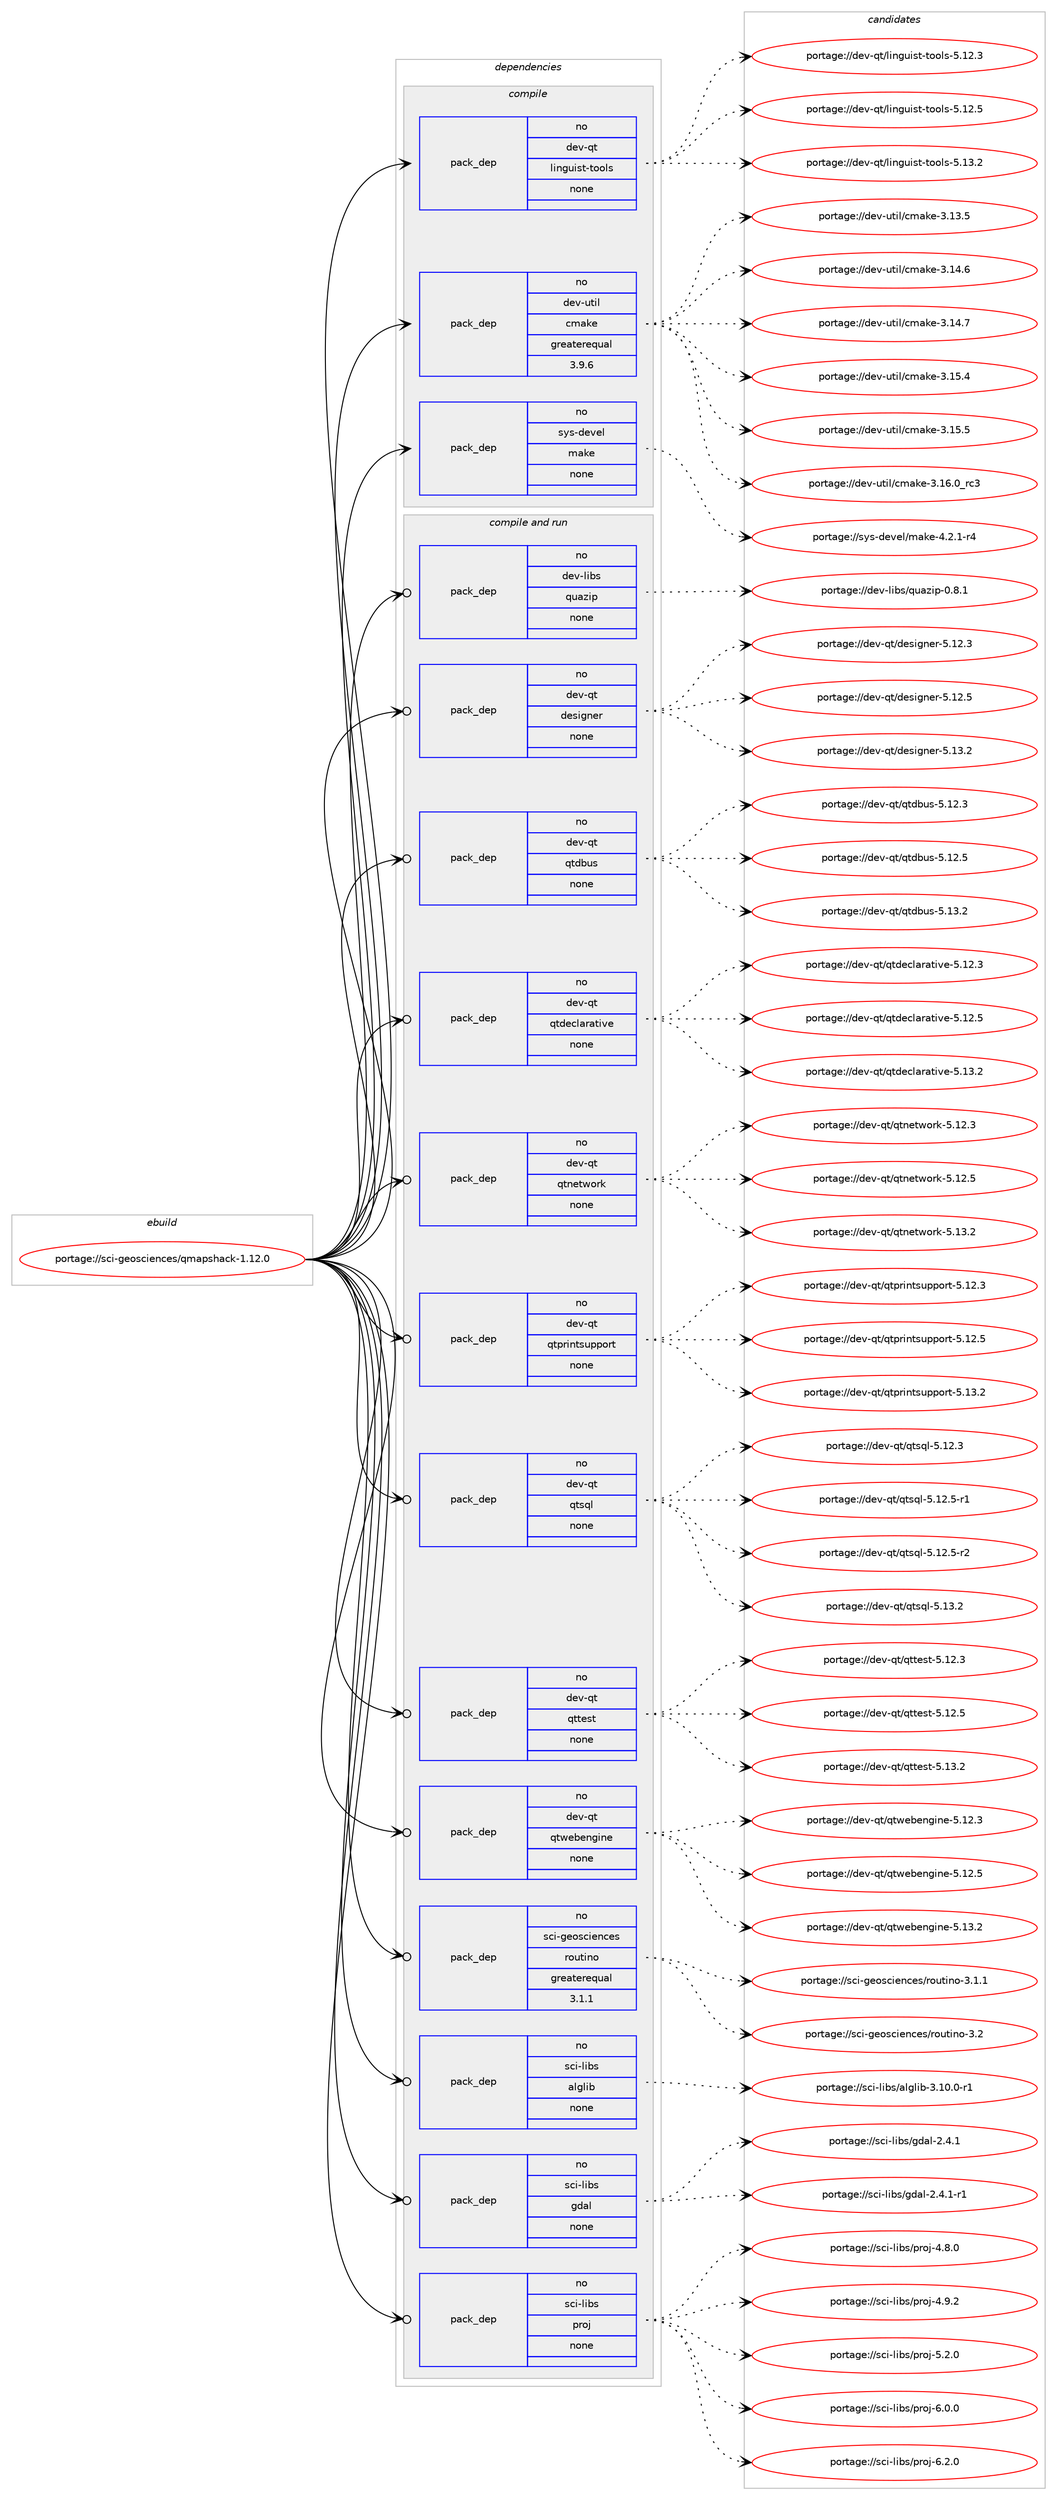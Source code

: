digraph prolog {

# *************
# Graph options
# *************

newrank=true;
concentrate=true;
compound=true;
graph [rankdir=LR,fontname=Helvetica,fontsize=10,ranksep=1.5];#, ranksep=2.5, nodesep=0.2];
edge  [arrowhead=vee];
node  [fontname=Helvetica,fontsize=10];

# **********
# The ebuild
# **********

subgraph cluster_leftcol {
color=gray;
rank=same;
label=<<i>ebuild</i>>;
id [label="portage://sci-geosciences/qmapshack-1.12.0", color=red, width=4, href="../sci-geosciences/qmapshack-1.12.0.svg"];
}

# ****************
# The dependencies
# ****************

subgraph cluster_midcol {
color=gray;
label=<<i>dependencies</i>>;
subgraph cluster_compile {
fillcolor="#eeeeee";
style=filled;
label=<<i>compile</i>>;
subgraph pack285529 {
dependency388110 [label=<<TABLE BORDER="0" CELLBORDER="1" CELLSPACING="0" CELLPADDING="4" WIDTH="220"><TR><TD ROWSPAN="6" CELLPADDING="30">pack_dep</TD></TR><TR><TD WIDTH="110">no</TD></TR><TR><TD>dev-qt</TD></TR><TR><TD>linguist-tools</TD></TR><TR><TD>none</TD></TR><TR><TD></TD></TR></TABLE>>, shape=none, color=blue];
}
id:e -> dependency388110:w [weight=20,style="solid",arrowhead="vee"];
subgraph pack285530 {
dependency388111 [label=<<TABLE BORDER="0" CELLBORDER="1" CELLSPACING="0" CELLPADDING="4" WIDTH="220"><TR><TD ROWSPAN="6" CELLPADDING="30">pack_dep</TD></TR><TR><TD WIDTH="110">no</TD></TR><TR><TD>dev-util</TD></TR><TR><TD>cmake</TD></TR><TR><TD>greaterequal</TD></TR><TR><TD>3.9.6</TD></TR></TABLE>>, shape=none, color=blue];
}
id:e -> dependency388111:w [weight=20,style="solid",arrowhead="vee"];
subgraph pack285531 {
dependency388112 [label=<<TABLE BORDER="0" CELLBORDER="1" CELLSPACING="0" CELLPADDING="4" WIDTH="220"><TR><TD ROWSPAN="6" CELLPADDING="30">pack_dep</TD></TR><TR><TD WIDTH="110">no</TD></TR><TR><TD>sys-devel</TD></TR><TR><TD>make</TD></TR><TR><TD>none</TD></TR><TR><TD></TD></TR></TABLE>>, shape=none, color=blue];
}
id:e -> dependency388112:w [weight=20,style="solid",arrowhead="vee"];
}
subgraph cluster_compileandrun {
fillcolor="#eeeeee";
style=filled;
label=<<i>compile and run</i>>;
subgraph pack285532 {
dependency388113 [label=<<TABLE BORDER="0" CELLBORDER="1" CELLSPACING="0" CELLPADDING="4" WIDTH="220"><TR><TD ROWSPAN="6" CELLPADDING="30">pack_dep</TD></TR><TR><TD WIDTH="110">no</TD></TR><TR><TD>dev-libs</TD></TR><TR><TD>quazip</TD></TR><TR><TD>none</TD></TR><TR><TD></TD></TR></TABLE>>, shape=none, color=blue];
}
id:e -> dependency388113:w [weight=20,style="solid",arrowhead="odotvee"];
subgraph pack285533 {
dependency388114 [label=<<TABLE BORDER="0" CELLBORDER="1" CELLSPACING="0" CELLPADDING="4" WIDTH="220"><TR><TD ROWSPAN="6" CELLPADDING="30">pack_dep</TD></TR><TR><TD WIDTH="110">no</TD></TR><TR><TD>dev-qt</TD></TR><TR><TD>designer</TD></TR><TR><TD>none</TD></TR><TR><TD></TD></TR></TABLE>>, shape=none, color=blue];
}
id:e -> dependency388114:w [weight=20,style="solid",arrowhead="odotvee"];
subgraph pack285534 {
dependency388115 [label=<<TABLE BORDER="0" CELLBORDER="1" CELLSPACING="0" CELLPADDING="4" WIDTH="220"><TR><TD ROWSPAN="6" CELLPADDING="30">pack_dep</TD></TR><TR><TD WIDTH="110">no</TD></TR><TR><TD>dev-qt</TD></TR><TR><TD>qtdbus</TD></TR><TR><TD>none</TD></TR><TR><TD></TD></TR></TABLE>>, shape=none, color=blue];
}
id:e -> dependency388115:w [weight=20,style="solid",arrowhead="odotvee"];
subgraph pack285535 {
dependency388116 [label=<<TABLE BORDER="0" CELLBORDER="1" CELLSPACING="0" CELLPADDING="4" WIDTH="220"><TR><TD ROWSPAN="6" CELLPADDING="30">pack_dep</TD></TR><TR><TD WIDTH="110">no</TD></TR><TR><TD>dev-qt</TD></TR><TR><TD>qtdeclarative</TD></TR><TR><TD>none</TD></TR><TR><TD></TD></TR></TABLE>>, shape=none, color=blue];
}
id:e -> dependency388116:w [weight=20,style="solid",arrowhead="odotvee"];
subgraph pack285536 {
dependency388117 [label=<<TABLE BORDER="0" CELLBORDER="1" CELLSPACING="0" CELLPADDING="4" WIDTH="220"><TR><TD ROWSPAN="6" CELLPADDING="30">pack_dep</TD></TR><TR><TD WIDTH="110">no</TD></TR><TR><TD>dev-qt</TD></TR><TR><TD>qtnetwork</TD></TR><TR><TD>none</TD></TR><TR><TD></TD></TR></TABLE>>, shape=none, color=blue];
}
id:e -> dependency388117:w [weight=20,style="solid",arrowhead="odotvee"];
subgraph pack285537 {
dependency388118 [label=<<TABLE BORDER="0" CELLBORDER="1" CELLSPACING="0" CELLPADDING="4" WIDTH="220"><TR><TD ROWSPAN="6" CELLPADDING="30">pack_dep</TD></TR><TR><TD WIDTH="110">no</TD></TR><TR><TD>dev-qt</TD></TR><TR><TD>qtprintsupport</TD></TR><TR><TD>none</TD></TR><TR><TD></TD></TR></TABLE>>, shape=none, color=blue];
}
id:e -> dependency388118:w [weight=20,style="solid",arrowhead="odotvee"];
subgraph pack285538 {
dependency388119 [label=<<TABLE BORDER="0" CELLBORDER="1" CELLSPACING="0" CELLPADDING="4" WIDTH="220"><TR><TD ROWSPAN="6" CELLPADDING="30">pack_dep</TD></TR><TR><TD WIDTH="110">no</TD></TR><TR><TD>dev-qt</TD></TR><TR><TD>qtsql</TD></TR><TR><TD>none</TD></TR><TR><TD></TD></TR></TABLE>>, shape=none, color=blue];
}
id:e -> dependency388119:w [weight=20,style="solid",arrowhead="odotvee"];
subgraph pack285539 {
dependency388120 [label=<<TABLE BORDER="0" CELLBORDER="1" CELLSPACING="0" CELLPADDING="4" WIDTH="220"><TR><TD ROWSPAN="6" CELLPADDING="30">pack_dep</TD></TR><TR><TD WIDTH="110">no</TD></TR><TR><TD>dev-qt</TD></TR><TR><TD>qttest</TD></TR><TR><TD>none</TD></TR><TR><TD></TD></TR></TABLE>>, shape=none, color=blue];
}
id:e -> dependency388120:w [weight=20,style="solid",arrowhead="odotvee"];
subgraph pack285540 {
dependency388121 [label=<<TABLE BORDER="0" CELLBORDER="1" CELLSPACING="0" CELLPADDING="4" WIDTH="220"><TR><TD ROWSPAN="6" CELLPADDING="30">pack_dep</TD></TR><TR><TD WIDTH="110">no</TD></TR><TR><TD>dev-qt</TD></TR><TR><TD>qtwebengine</TD></TR><TR><TD>none</TD></TR><TR><TD></TD></TR></TABLE>>, shape=none, color=blue];
}
id:e -> dependency388121:w [weight=20,style="solid",arrowhead="odotvee"];
subgraph pack285541 {
dependency388122 [label=<<TABLE BORDER="0" CELLBORDER="1" CELLSPACING="0" CELLPADDING="4" WIDTH="220"><TR><TD ROWSPAN="6" CELLPADDING="30">pack_dep</TD></TR><TR><TD WIDTH="110">no</TD></TR><TR><TD>sci-geosciences</TD></TR><TR><TD>routino</TD></TR><TR><TD>greaterequal</TD></TR><TR><TD>3.1.1</TD></TR></TABLE>>, shape=none, color=blue];
}
id:e -> dependency388122:w [weight=20,style="solid",arrowhead="odotvee"];
subgraph pack285542 {
dependency388123 [label=<<TABLE BORDER="0" CELLBORDER="1" CELLSPACING="0" CELLPADDING="4" WIDTH="220"><TR><TD ROWSPAN="6" CELLPADDING="30">pack_dep</TD></TR><TR><TD WIDTH="110">no</TD></TR><TR><TD>sci-libs</TD></TR><TR><TD>alglib</TD></TR><TR><TD>none</TD></TR><TR><TD></TD></TR></TABLE>>, shape=none, color=blue];
}
id:e -> dependency388123:w [weight=20,style="solid",arrowhead="odotvee"];
subgraph pack285543 {
dependency388124 [label=<<TABLE BORDER="0" CELLBORDER="1" CELLSPACING="0" CELLPADDING="4" WIDTH="220"><TR><TD ROWSPAN="6" CELLPADDING="30">pack_dep</TD></TR><TR><TD WIDTH="110">no</TD></TR><TR><TD>sci-libs</TD></TR><TR><TD>gdal</TD></TR><TR><TD>none</TD></TR><TR><TD></TD></TR></TABLE>>, shape=none, color=blue];
}
id:e -> dependency388124:w [weight=20,style="solid",arrowhead="odotvee"];
subgraph pack285544 {
dependency388125 [label=<<TABLE BORDER="0" CELLBORDER="1" CELLSPACING="0" CELLPADDING="4" WIDTH="220"><TR><TD ROWSPAN="6" CELLPADDING="30">pack_dep</TD></TR><TR><TD WIDTH="110">no</TD></TR><TR><TD>sci-libs</TD></TR><TR><TD>proj</TD></TR><TR><TD>none</TD></TR><TR><TD></TD></TR></TABLE>>, shape=none, color=blue];
}
id:e -> dependency388125:w [weight=20,style="solid",arrowhead="odotvee"];
}
subgraph cluster_run {
fillcolor="#eeeeee";
style=filled;
label=<<i>run</i>>;
}
}

# **************
# The candidates
# **************

subgraph cluster_choices {
rank=same;
color=gray;
label=<<i>candidates</i>>;

subgraph choice285529 {
color=black;
nodesep=1;
choiceportage10010111845113116471081051101031171051151164511611111110811545534649504651 [label="portage://dev-qt/linguist-tools-5.12.3", color=red, width=4,href="../dev-qt/linguist-tools-5.12.3.svg"];
choiceportage10010111845113116471081051101031171051151164511611111110811545534649504653 [label="portage://dev-qt/linguist-tools-5.12.5", color=red, width=4,href="../dev-qt/linguist-tools-5.12.5.svg"];
choiceportage10010111845113116471081051101031171051151164511611111110811545534649514650 [label="portage://dev-qt/linguist-tools-5.13.2", color=red, width=4,href="../dev-qt/linguist-tools-5.13.2.svg"];
dependency388110:e -> choiceportage10010111845113116471081051101031171051151164511611111110811545534649504651:w [style=dotted,weight="100"];
dependency388110:e -> choiceportage10010111845113116471081051101031171051151164511611111110811545534649504653:w [style=dotted,weight="100"];
dependency388110:e -> choiceportage10010111845113116471081051101031171051151164511611111110811545534649514650:w [style=dotted,weight="100"];
}
subgraph choice285530 {
color=black;
nodesep=1;
choiceportage1001011184511711610510847991099710710145514649514653 [label="portage://dev-util/cmake-3.13.5", color=red, width=4,href="../dev-util/cmake-3.13.5.svg"];
choiceportage1001011184511711610510847991099710710145514649524654 [label="portage://dev-util/cmake-3.14.6", color=red, width=4,href="../dev-util/cmake-3.14.6.svg"];
choiceportage1001011184511711610510847991099710710145514649524655 [label="portage://dev-util/cmake-3.14.7", color=red, width=4,href="../dev-util/cmake-3.14.7.svg"];
choiceportage1001011184511711610510847991099710710145514649534652 [label="portage://dev-util/cmake-3.15.4", color=red, width=4,href="../dev-util/cmake-3.15.4.svg"];
choiceportage1001011184511711610510847991099710710145514649534653 [label="portage://dev-util/cmake-3.15.5", color=red, width=4,href="../dev-util/cmake-3.15.5.svg"];
choiceportage1001011184511711610510847991099710710145514649544648951149951 [label="portage://dev-util/cmake-3.16.0_rc3", color=red, width=4,href="../dev-util/cmake-3.16.0_rc3.svg"];
dependency388111:e -> choiceportage1001011184511711610510847991099710710145514649514653:w [style=dotted,weight="100"];
dependency388111:e -> choiceportage1001011184511711610510847991099710710145514649524654:w [style=dotted,weight="100"];
dependency388111:e -> choiceportage1001011184511711610510847991099710710145514649524655:w [style=dotted,weight="100"];
dependency388111:e -> choiceportage1001011184511711610510847991099710710145514649534652:w [style=dotted,weight="100"];
dependency388111:e -> choiceportage1001011184511711610510847991099710710145514649534653:w [style=dotted,weight="100"];
dependency388111:e -> choiceportage1001011184511711610510847991099710710145514649544648951149951:w [style=dotted,weight="100"];
}
subgraph choice285531 {
color=black;
nodesep=1;
choiceportage1151211154510010111810110847109971071014552465046494511452 [label="portage://sys-devel/make-4.2.1-r4", color=red, width=4,href="../sys-devel/make-4.2.1-r4.svg"];
dependency388112:e -> choiceportage1151211154510010111810110847109971071014552465046494511452:w [style=dotted,weight="100"];
}
subgraph choice285532 {
color=black;
nodesep=1;
choiceportage10010111845108105981154711311797122105112454846564649 [label="portage://dev-libs/quazip-0.8.1", color=red, width=4,href="../dev-libs/quazip-0.8.1.svg"];
dependency388113:e -> choiceportage10010111845108105981154711311797122105112454846564649:w [style=dotted,weight="100"];
}
subgraph choice285533 {
color=black;
nodesep=1;
choiceportage100101118451131164710010111510510311010111445534649504651 [label="portage://dev-qt/designer-5.12.3", color=red, width=4,href="../dev-qt/designer-5.12.3.svg"];
choiceportage100101118451131164710010111510510311010111445534649504653 [label="portage://dev-qt/designer-5.12.5", color=red, width=4,href="../dev-qt/designer-5.12.5.svg"];
choiceportage100101118451131164710010111510510311010111445534649514650 [label="portage://dev-qt/designer-5.13.2", color=red, width=4,href="../dev-qt/designer-5.13.2.svg"];
dependency388114:e -> choiceportage100101118451131164710010111510510311010111445534649504651:w [style=dotted,weight="100"];
dependency388114:e -> choiceportage100101118451131164710010111510510311010111445534649504653:w [style=dotted,weight="100"];
dependency388114:e -> choiceportage100101118451131164710010111510510311010111445534649514650:w [style=dotted,weight="100"];
}
subgraph choice285534 {
color=black;
nodesep=1;
choiceportage10010111845113116471131161009811711545534649504651 [label="portage://dev-qt/qtdbus-5.12.3", color=red, width=4,href="../dev-qt/qtdbus-5.12.3.svg"];
choiceportage10010111845113116471131161009811711545534649504653 [label="portage://dev-qt/qtdbus-5.12.5", color=red, width=4,href="../dev-qt/qtdbus-5.12.5.svg"];
choiceportage10010111845113116471131161009811711545534649514650 [label="portage://dev-qt/qtdbus-5.13.2", color=red, width=4,href="../dev-qt/qtdbus-5.13.2.svg"];
dependency388115:e -> choiceportage10010111845113116471131161009811711545534649504651:w [style=dotted,weight="100"];
dependency388115:e -> choiceportage10010111845113116471131161009811711545534649504653:w [style=dotted,weight="100"];
dependency388115:e -> choiceportage10010111845113116471131161009811711545534649514650:w [style=dotted,weight="100"];
}
subgraph choice285535 {
color=black;
nodesep=1;
choiceportage100101118451131164711311610010199108971149711610511810145534649504651 [label="portage://dev-qt/qtdeclarative-5.12.3", color=red, width=4,href="../dev-qt/qtdeclarative-5.12.3.svg"];
choiceportage100101118451131164711311610010199108971149711610511810145534649504653 [label="portage://dev-qt/qtdeclarative-5.12.5", color=red, width=4,href="../dev-qt/qtdeclarative-5.12.5.svg"];
choiceportage100101118451131164711311610010199108971149711610511810145534649514650 [label="portage://dev-qt/qtdeclarative-5.13.2", color=red, width=4,href="../dev-qt/qtdeclarative-5.13.2.svg"];
dependency388116:e -> choiceportage100101118451131164711311610010199108971149711610511810145534649504651:w [style=dotted,weight="100"];
dependency388116:e -> choiceportage100101118451131164711311610010199108971149711610511810145534649504653:w [style=dotted,weight="100"];
dependency388116:e -> choiceportage100101118451131164711311610010199108971149711610511810145534649514650:w [style=dotted,weight="100"];
}
subgraph choice285536 {
color=black;
nodesep=1;
choiceportage100101118451131164711311611010111611911111410745534649504651 [label="portage://dev-qt/qtnetwork-5.12.3", color=red, width=4,href="../dev-qt/qtnetwork-5.12.3.svg"];
choiceportage100101118451131164711311611010111611911111410745534649504653 [label="portage://dev-qt/qtnetwork-5.12.5", color=red, width=4,href="../dev-qt/qtnetwork-5.12.5.svg"];
choiceportage100101118451131164711311611010111611911111410745534649514650 [label="portage://dev-qt/qtnetwork-5.13.2", color=red, width=4,href="../dev-qt/qtnetwork-5.13.2.svg"];
dependency388117:e -> choiceportage100101118451131164711311611010111611911111410745534649504651:w [style=dotted,weight="100"];
dependency388117:e -> choiceportage100101118451131164711311611010111611911111410745534649504653:w [style=dotted,weight="100"];
dependency388117:e -> choiceportage100101118451131164711311611010111611911111410745534649514650:w [style=dotted,weight="100"];
}
subgraph choice285537 {
color=black;
nodesep=1;
choiceportage100101118451131164711311611211410511011611511711211211111411645534649504651 [label="portage://dev-qt/qtprintsupport-5.12.3", color=red, width=4,href="../dev-qt/qtprintsupport-5.12.3.svg"];
choiceportage100101118451131164711311611211410511011611511711211211111411645534649504653 [label="portage://dev-qt/qtprintsupport-5.12.5", color=red, width=4,href="../dev-qt/qtprintsupport-5.12.5.svg"];
choiceportage100101118451131164711311611211410511011611511711211211111411645534649514650 [label="portage://dev-qt/qtprintsupport-5.13.2", color=red, width=4,href="../dev-qt/qtprintsupport-5.13.2.svg"];
dependency388118:e -> choiceportage100101118451131164711311611211410511011611511711211211111411645534649504651:w [style=dotted,weight="100"];
dependency388118:e -> choiceportage100101118451131164711311611211410511011611511711211211111411645534649504653:w [style=dotted,weight="100"];
dependency388118:e -> choiceportage100101118451131164711311611211410511011611511711211211111411645534649514650:w [style=dotted,weight="100"];
}
subgraph choice285538 {
color=black;
nodesep=1;
choiceportage100101118451131164711311611511310845534649504651 [label="portage://dev-qt/qtsql-5.12.3", color=red, width=4,href="../dev-qt/qtsql-5.12.3.svg"];
choiceportage1001011184511311647113116115113108455346495046534511449 [label="portage://dev-qt/qtsql-5.12.5-r1", color=red, width=4,href="../dev-qt/qtsql-5.12.5-r1.svg"];
choiceportage1001011184511311647113116115113108455346495046534511450 [label="portage://dev-qt/qtsql-5.12.5-r2", color=red, width=4,href="../dev-qt/qtsql-5.12.5-r2.svg"];
choiceportage100101118451131164711311611511310845534649514650 [label="portage://dev-qt/qtsql-5.13.2", color=red, width=4,href="../dev-qt/qtsql-5.13.2.svg"];
dependency388119:e -> choiceportage100101118451131164711311611511310845534649504651:w [style=dotted,weight="100"];
dependency388119:e -> choiceportage1001011184511311647113116115113108455346495046534511449:w [style=dotted,weight="100"];
dependency388119:e -> choiceportage1001011184511311647113116115113108455346495046534511450:w [style=dotted,weight="100"];
dependency388119:e -> choiceportage100101118451131164711311611511310845534649514650:w [style=dotted,weight="100"];
}
subgraph choice285539 {
color=black;
nodesep=1;
choiceportage100101118451131164711311611610111511645534649504651 [label="portage://dev-qt/qttest-5.12.3", color=red, width=4,href="../dev-qt/qttest-5.12.3.svg"];
choiceportage100101118451131164711311611610111511645534649504653 [label="portage://dev-qt/qttest-5.12.5", color=red, width=4,href="../dev-qt/qttest-5.12.5.svg"];
choiceportage100101118451131164711311611610111511645534649514650 [label="portage://dev-qt/qttest-5.13.2", color=red, width=4,href="../dev-qt/qttest-5.13.2.svg"];
dependency388120:e -> choiceportage100101118451131164711311611610111511645534649504651:w [style=dotted,weight="100"];
dependency388120:e -> choiceportage100101118451131164711311611610111511645534649504653:w [style=dotted,weight="100"];
dependency388120:e -> choiceportage100101118451131164711311611610111511645534649514650:w [style=dotted,weight="100"];
}
subgraph choice285540 {
color=black;
nodesep=1;
choiceportage10010111845113116471131161191019810111010310511010145534649504651 [label="portage://dev-qt/qtwebengine-5.12.3", color=red, width=4,href="../dev-qt/qtwebengine-5.12.3.svg"];
choiceportage10010111845113116471131161191019810111010310511010145534649504653 [label="portage://dev-qt/qtwebengine-5.12.5", color=red, width=4,href="../dev-qt/qtwebengine-5.12.5.svg"];
choiceportage10010111845113116471131161191019810111010310511010145534649514650 [label="portage://dev-qt/qtwebengine-5.13.2", color=red, width=4,href="../dev-qt/qtwebengine-5.13.2.svg"];
dependency388121:e -> choiceportage10010111845113116471131161191019810111010310511010145534649504651:w [style=dotted,weight="100"];
dependency388121:e -> choiceportage10010111845113116471131161191019810111010310511010145534649504653:w [style=dotted,weight="100"];
dependency388121:e -> choiceportage10010111845113116471131161191019810111010310511010145534649514650:w [style=dotted,weight="100"];
}
subgraph choice285541 {
color=black;
nodesep=1;
choiceportage1159910545103101111115991051011109910111547114111117116105110111455146494649 [label="portage://sci-geosciences/routino-3.1.1", color=red, width=4,href="../sci-geosciences/routino-3.1.1.svg"];
choiceportage115991054510310111111599105101110991011154711411111711610511011145514650 [label="portage://sci-geosciences/routino-3.2", color=red, width=4,href="../sci-geosciences/routino-3.2.svg"];
dependency388122:e -> choiceportage1159910545103101111115991051011109910111547114111117116105110111455146494649:w [style=dotted,weight="100"];
dependency388122:e -> choiceportage115991054510310111111599105101110991011154711411111711610511011145514650:w [style=dotted,weight="100"];
}
subgraph choice285542 {
color=black;
nodesep=1;
choiceportage115991054510810598115479710810310810598455146494846484511449 [label="portage://sci-libs/alglib-3.10.0-r1", color=red, width=4,href="../sci-libs/alglib-3.10.0-r1.svg"];
dependency388123:e -> choiceportage115991054510810598115479710810310810598455146494846484511449:w [style=dotted,weight="100"];
}
subgraph choice285543 {
color=black;
nodesep=1;
choiceportage1159910545108105981154710310097108455046524649 [label="portage://sci-libs/gdal-2.4.1", color=red, width=4,href="../sci-libs/gdal-2.4.1.svg"];
choiceportage11599105451081059811547103100971084550465246494511449 [label="portage://sci-libs/gdal-2.4.1-r1", color=red, width=4,href="../sci-libs/gdal-2.4.1-r1.svg"];
dependency388124:e -> choiceportage1159910545108105981154710310097108455046524649:w [style=dotted,weight="100"];
dependency388124:e -> choiceportage11599105451081059811547103100971084550465246494511449:w [style=dotted,weight="100"];
}
subgraph choice285544 {
color=black;
nodesep=1;
choiceportage11599105451081059811547112114111106455246564648 [label="portage://sci-libs/proj-4.8.0", color=red, width=4,href="../sci-libs/proj-4.8.0.svg"];
choiceportage11599105451081059811547112114111106455246574650 [label="portage://sci-libs/proj-4.9.2", color=red, width=4,href="../sci-libs/proj-4.9.2.svg"];
choiceportage11599105451081059811547112114111106455346504648 [label="portage://sci-libs/proj-5.2.0", color=red, width=4,href="../sci-libs/proj-5.2.0.svg"];
choiceportage11599105451081059811547112114111106455446484648 [label="portage://sci-libs/proj-6.0.0", color=red, width=4,href="../sci-libs/proj-6.0.0.svg"];
choiceportage11599105451081059811547112114111106455446504648 [label="portage://sci-libs/proj-6.2.0", color=red, width=4,href="../sci-libs/proj-6.2.0.svg"];
dependency388125:e -> choiceportage11599105451081059811547112114111106455246564648:w [style=dotted,weight="100"];
dependency388125:e -> choiceportage11599105451081059811547112114111106455246574650:w [style=dotted,weight="100"];
dependency388125:e -> choiceportage11599105451081059811547112114111106455346504648:w [style=dotted,weight="100"];
dependency388125:e -> choiceportage11599105451081059811547112114111106455446484648:w [style=dotted,weight="100"];
dependency388125:e -> choiceportage11599105451081059811547112114111106455446504648:w [style=dotted,weight="100"];
}
}

}
